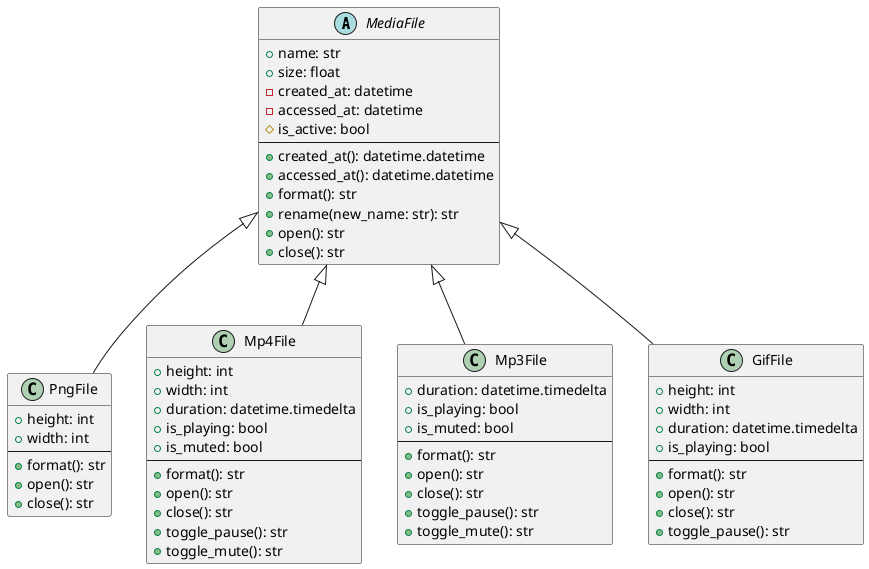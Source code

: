 @startuml mediafile_uml

abstract class MediaFile {
    + name: str
    + size: float
    - created_at: datetime
    - accessed_at: datetime
    # is_active: bool
    --
    + created_at(): datetime.datetime
    + accessed_at(): datetime.datetime
    + format(): str
    + rename(new_name: str): str
    + open(): str
    + close(): str
}

class PngFile {
    + height: int
    + width: int
    --
    + format(): str
    + open(): str
    + close(): str
}

class Mp4File {
    + height: int
    + width: int
    + duration: datetime.timedelta
    + is_playing: bool
    + is_muted: bool
    --
    + format(): str
    + open(): str
    + close(): str
    + toggle_pause(): str
    + toggle_mute(): str
}

class Mp3File {
    + duration: datetime.timedelta
    + is_playing: bool
    + is_muted: bool
    --
    + format(): str
    + open(): str
    + close(): str
    + toggle_pause(): str
    + toggle_mute(): str
}

class GifFile {
    + height: int
    + width: int
    + duration: datetime.timedelta
    + is_playing: bool
    --
    + format(): str
    + open(): str
    + close(): str
    + toggle_pause(): str
}

MediaFile <|-- PngFile
MediaFile <|-- Mp4File
MediaFile <|-- Mp3File
MediaFile <|-- GifFile

@enduml